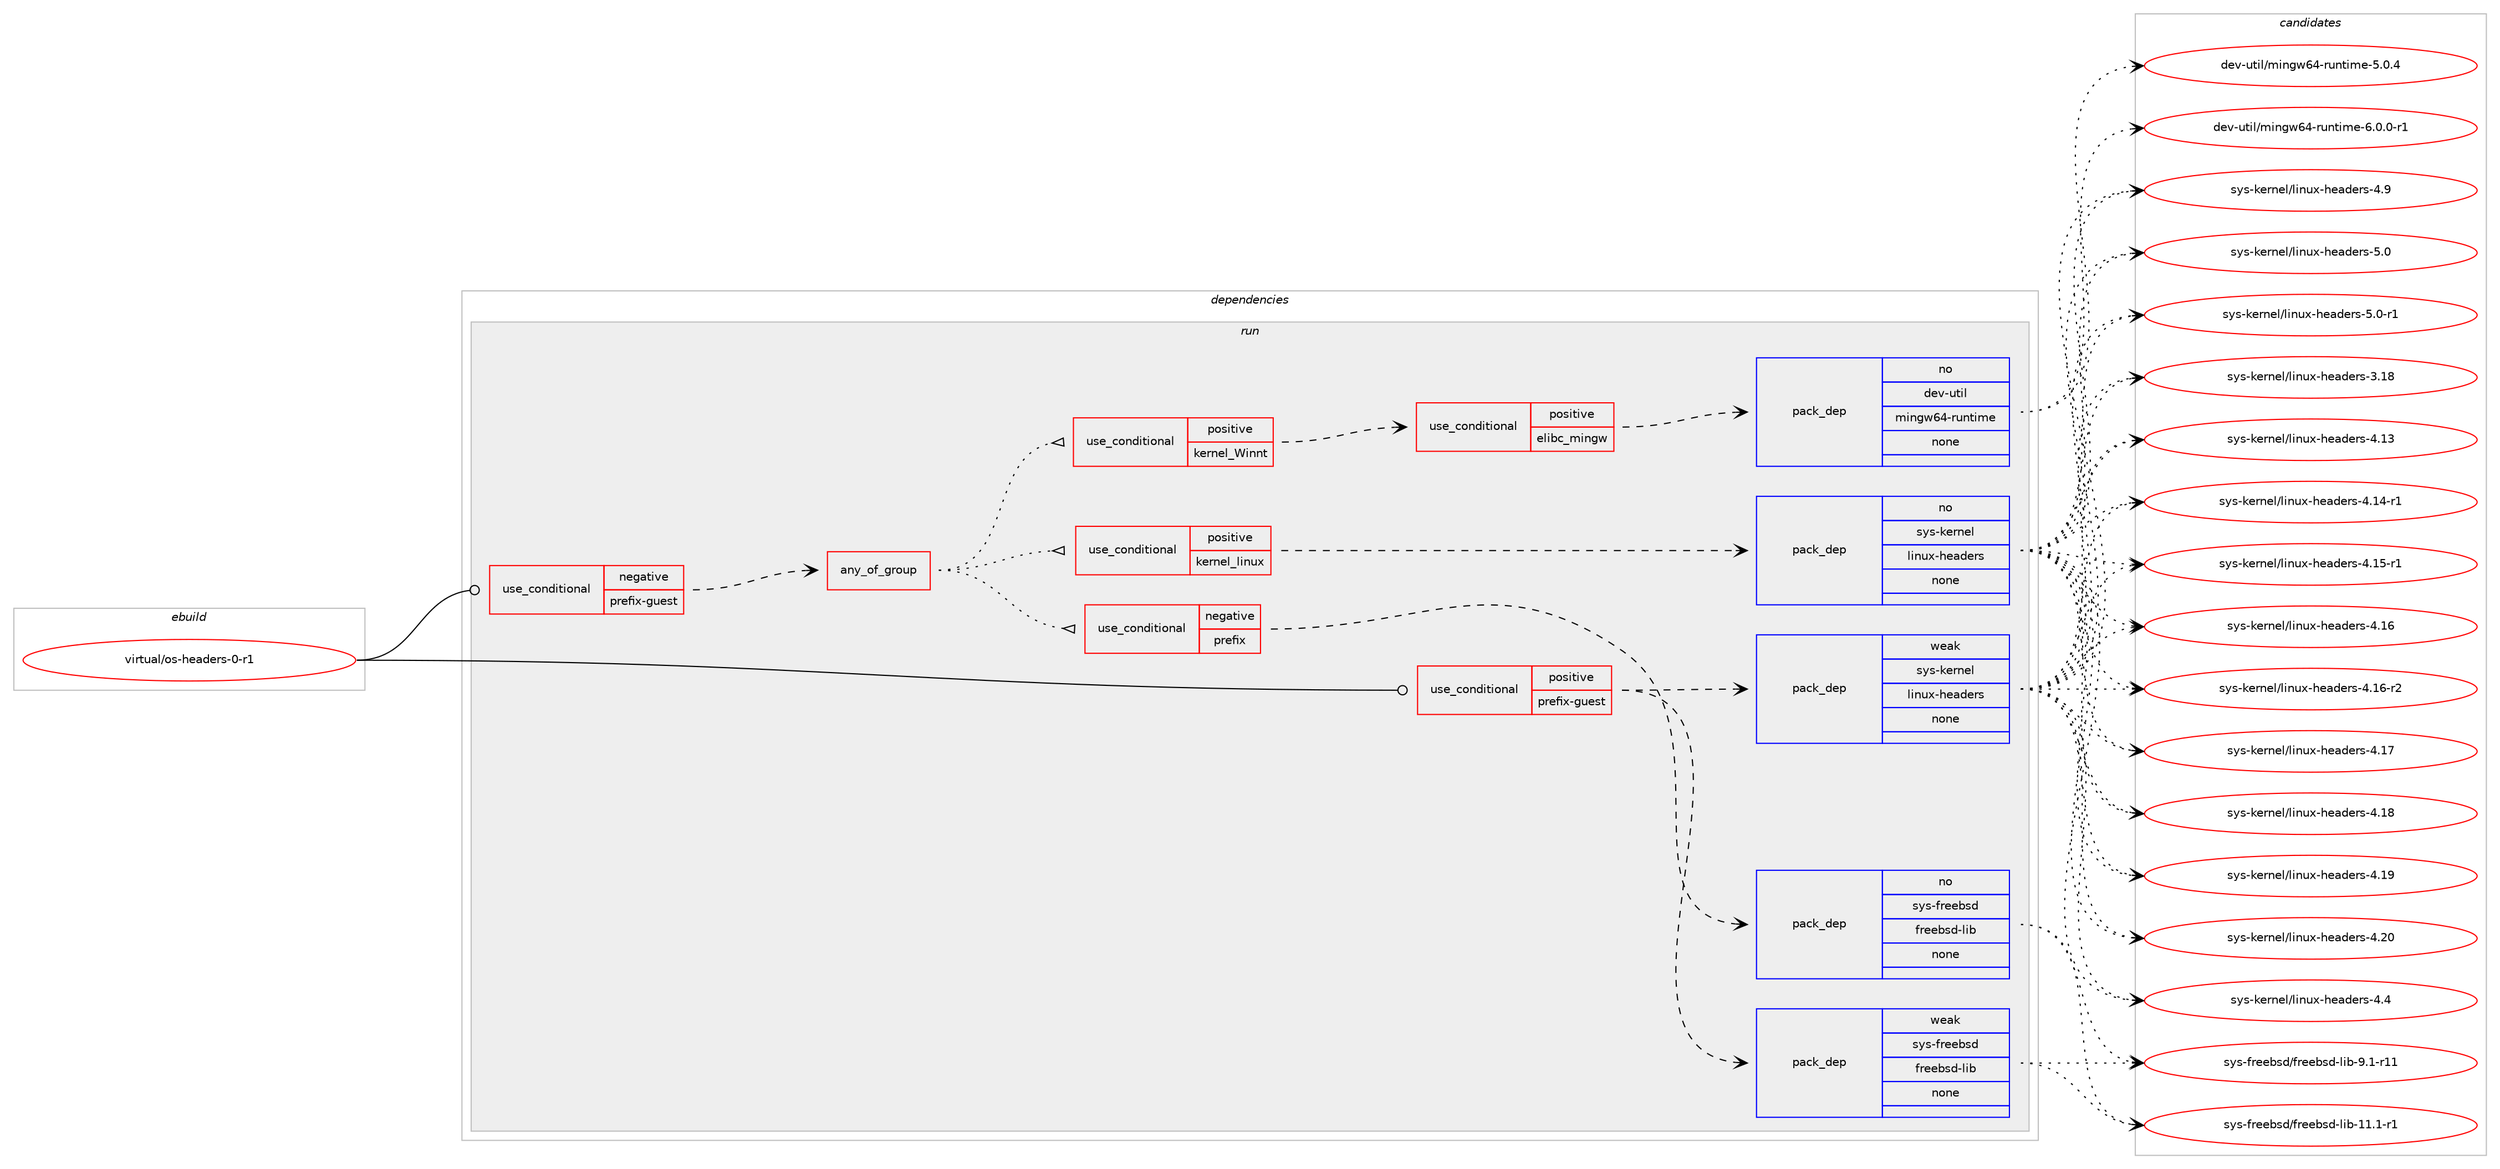 digraph prolog {

# *************
# Graph options
# *************

newrank=true;
concentrate=true;
compound=true;
graph [rankdir=LR,fontname=Helvetica,fontsize=10,ranksep=1.5];#, ranksep=2.5, nodesep=0.2];
edge  [arrowhead=vee];
node  [fontname=Helvetica,fontsize=10];

# **********
# The ebuild
# **********

subgraph cluster_leftcol {
color=gray;
rank=same;
label=<<i>ebuild</i>>;
id [label="virtual/os-headers-0-r1", color=red, width=4, href="../virtual/os-headers-0-r1.svg"];
}

# ****************
# The dependencies
# ****************

subgraph cluster_midcol {
color=gray;
label=<<i>dependencies</i>>;
subgraph cluster_compile {
fillcolor="#eeeeee";
style=filled;
label=<<i>compile</i>>;
}
subgraph cluster_compileandrun {
fillcolor="#eeeeee";
style=filled;
label=<<i>compile and run</i>>;
}
subgraph cluster_run {
fillcolor="#eeeeee";
style=filled;
label=<<i>run</i>>;
subgraph cond462629 {
dependency1741516 [label=<<TABLE BORDER="0" CELLBORDER="1" CELLSPACING="0" CELLPADDING="4"><TR><TD ROWSPAN="3" CELLPADDING="10">use_conditional</TD></TR><TR><TD>negative</TD></TR><TR><TD>prefix-guest</TD></TR></TABLE>>, shape=none, color=red];
subgraph any27888 {
dependency1741517 [label=<<TABLE BORDER="0" CELLBORDER="1" CELLSPACING="0" CELLPADDING="4"><TR><TD CELLPADDING="10">any_of_group</TD></TR></TABLE>>, shape=none, color=red];subgraph cond462630 {
dependency1741518 [label=<<TABLE BORDER="0" CELLBORDER="1" CELLSPACING="0" CELLPADDING="4"><TR><TD ROWSPAN="3" CELLPADDING="10">use_conditional</TD></TR><TR><TD>positive</TD></TR><TR><TD>kernel_linux</TD></TR></TABLE>>, shape=none, color=red];
subgraph pack1250007 {
dependency1741519 [label=<<TABLE BORDER="0" CELLBORDER="1" CELLSPACING="0" CELLPADDING="4" WIDTH="220"><TR><TD ROWSPAN="6" CELLPADDING="30">pack_dep</TD></TR><TR><TD WIDTH="110">no</TD></TR><TR><TD>sys-kernel</TD></TR><TR><TD>linux-headers</TD></TR><TR><TD>none</TD></TR><TR><TD></TD></TR></TABLE>>, shape=none, color=blue];
}
dependency1741518:e -> dependency1741519:w [weight=20,style="dashed",arrowhead="vee"];
}
dependency1741517:e -> dependency1741518:w [weight=20,style="dotted",arrowhead="oinv"];
subgraph cond462631 {
dependency1741520 [label=<<TABLE BORDER="0" CELLBORDER="1" CELLSPACING="0" CELLPADDING="4"><TR><TD ROWSPAN="3" CELLPADDING="10">use_conditional</TD></TR><TR><TD>positive</TD></TR><TR><TD>kernel_Winnt</TD></TR></TABLE>>, shape=none, color=red];
subgraph cond462632 {
dependency1741521 [label=<<TABLE BORDER="0" CELLBORDER="1" CELLSPACING="0" CELLPADDING="4"><TR><TD ROWSPAN="3" CELLPADDING="10">use_conditional</TD></TR><TR><TD>positive</TD></TR><TR><TD>elibc_mingw</TD></TR></TABLE>>, shape=none, color=red];
subgraph pack1250008 {
dependency1741522 [label=<<TABLE BORDER="0" CELLBORDER="1" CELLSPACING="0" CELLPADDING="4" WIDTH="220"><TR><TD ROWSPAN="6" CELLPADDING="30">pack_dep</TD></TR><TR><TD WIDTH="110">no</TD></TR><TR><TD>dev-util</TD></TR><TR><TD>mingw64-runtime</TD></TR><TR><TD>none</TD></TR><TR><TD></TD></TR></TABLE>>, shape=none, color=blue];
}
dependency1741521:e -> dependency1741522:w [weight=20,style="dashed",arrowhead="vee"];
}
dependency1741520:e -> dependency1741521:w [weight=20,style="dashed",arrowhead="vee"];
}
dependency1741517:e -> dependency1741520:w [weight=20,style="dotted",arrowhead="oinv"];
subgraph cond462633 {
dependency1741523 [label=<<TABLE BORDER="0" CELLBORDER="1" CELLSPACING="0" CELLPADDING="4"><TR><TD ROWSPAN="3" CELLPADDING="10">use_conditional</TD></TR><TR><TD>negative</TD></TR><TR><TD>prefix</TD></TR></TABLE>>, shape=none, color=red];
subgraph pack1250009 {
dependency1741524 [label=<<TABLE BORDER="0" CELLBORDER="1" CELLSPACING="0" CELLPADDING="4" WIDTH="220"><TR><TD ROWSPAN="6" CELLPADDING="30">pack_dep</TD></TR><TR><TD WIDTH="110">no</TD></TR><TR><TD>sys-freebsd</TD></TR><TR><TD>freebsd-lib</TD></TR><TR><TD>none</TD></TR><TR><TD></TD></TR></TABLE>>, shape=none, color=blue];
}
dependency1741523:e -> dependency1741524:w [weight=20,style="dashed",arrowhead="vee"];
}
dependency1741517:e -> dependency1741523:w [weight=20,style="dotted",arrowhead="oinv"];
}
dependency1741516:e -> dependency1741517:w [weight=20,style="dashed",arrowhead="vee"];
}
id:e -> dependency1741516:w [weight=20,style="solid",arrowhead="odot"];
subgraph cond462634 {
dependency1741525 [label=<<TABLE BORDER="0" CELLBORDER="1" CELLSPACING="0" CELLPADDING="4"><TR><TD ROWSPAN="3" CELLPADDING="10">use_conditional</TD></TR><TR><TD>positive</TD></TR><TR><TD>prefix-guest</TD></TR></TABLE>>, shape=none, color=red];
subgraph pack1250010 {
dependency1741526 [label=<<TABLE BORDER="0" CELLBORDER="1" CELLSPACING="0" CELLPADDING="4" WIDTH="220"><TR><TD ROWSPAN="6" CELLPADDING="30">pack_dep</TD></TR><TR><TD WIDTH="110">weak</TD></TR><TR><TD>sys-kernel</TD></TR><TR><TD>linux-headers</TD></TR><TR><TD>none</TD></TR><TR><TD></TD></TR></TABLE>>, shape=none, color=blue];
}
dependency1741525:e -> dependency1741526:w [weight=20,style="dashed",arrowhead="vee"];
subgraph pack1250011 {
dependency1741527 [label=<<TABLE BORDER="0" CELLBORDER="1" CELLSPACING="0" CELLPADDING="4" WIDTH="220"><TR><TD ROWSPAN="6" CELLPADDING="30">pack_dep</TD></TR><TR><TD WIDTH="110">weak</TD></TR><TR><TD>sys-freebsd</TD></TR><TR><TD>freebsd-lib</TD></TR><TR><TD>none</TD></TR><TR><TD></TD></TR></TABLE>>, shape=none, color=blue];
}
dependency1741525:e -> dependency1741527:w [weight=20,style="dashed",arrowhead="vee"];
}
id:e -> dependency1741525:w [weight=20,style="solid",arrowhead="odot"];
}
}

# **************
# The candidates
# **************

subgraph cluster_choices {
rank=same;
color=gray;
label=<<i>candidates</i>>;

subgraph choice1250007 {
color=black;
nodesep=1;
choice115121115451071011141101011084710810511011712045104101971001011141154551464956 [label="sys-kernel/linux-headers-3.18", color=red, width=4,href="../sys-kernel/linux-headers-3.18.svg"];
choice115121115451071011141101011084710810511011712045104101971001011141154552464951 [label="sys-kernel/linux-headers-4.13", color=red, width=4,href="../sys-kernel/linux-headers-4.13.svg"];
choice1151211154510710111411010110847108105110117120451041019710010111411545524649524511449 [label="sys-kernel/linux-headers-4.14-r1", color=red, width=4,href="../sys-kernel/linux-headers-4.14-r1.svg"];
choice1151211154510710111411010110847108105110117120451041019710010111411545524649534511449 [label="sys-kernel/linux-headers-4.15-r1", color=red, width=4,href="../sys-kernel/linux-headers-4.15-r1.svg"];
choice115121115451071011141101011084710810511011712045104101971001011141154552464954 [label="sys-kernel/linux-headers-4.16", color=red, width=4,href="../sys-kernel/linux-headers-4.16.svg"];
choice1151211154510710111411010110847108105110117120451041019710010111411545524649544511450 [label="sys-kernel/linux-headers-4.16-r2", color=red, width=4,href="../sys-kernel/linux-headers-4.16-r2.svg"];
choice115121115451071011141101011084710810511011712045104101971001011141154552464955 [label="sys-kernel/linux-headers-4.17", color=red, width=4,href="../sys-kernel/linux-headers-4.17.svg"];
choice115121115451071011141101011084710810511011712045104101971001011141154552464956 [label="sys-kernel/linux-headers-4.18", color=red, width=4,href="../sys-kernel/linux-headers-4.18.svg"];
choice115121115451071011141101011084710810511011712045104101971001011141154552464957 [label="sys-kernel/linux-headers-4.19", color=red, width=4,href="../sys-kernel/linux-headers-4.19.svg"];
choice115121115451071011141101011084710810511011712045104101971001011141154552465048 [label="sys-kernel/linux-headers-4.20", color=red, width=4,href="../sys-kernel/linux-headers-4.20.svg"];
choice1151211154510710111411010110847108105110117120451041019710010111411545524652 [label="sys-kernel/linux-headers-4.4", color=red, width=4,href="../sys-kernel/linux-headers-4.4.svg"];
choice1151211154510710111411010110847108105110117120451041019710010111411545524657 [label="sys-kernel/linux-headers-4.9", color=red, width=4,href="../sys-kernel/linux-headers-4.9.svg"];
choice1151211154510710111411010110847108105110117120451041019710010111411545534648 [label="sys-kernel/linux-headers-5.0", color=red, width=4,href="../sys-kernel/linux-headers-5.0.svg"];
choice11512111545107101114110101108471081051101171204510410197100101114115455346484511449 [label="sys-kernel/linux-headers-5.0-r1", color=red, width=4,href="../sys-kernel/linux-headers-5.0-r1.svg"];
dependency1741519:e -> choice115121115451071011141101011084710810511011712045104101971001011141154551464956:w [style=dotted,weight="100"];
dependency1741519:e -> choice115121115451071011141101011084710810511011712045104101971001011141154552464951:w [style=dotted,weight="100"];
dependency1741519:e -> choice1151211154510710111411010110847108105110117120451041019710010111411545524649524511449:w [style=dotted,weight="100"];
dependency1741519:e -> choice1151211154510710111411010110847108105110117120451041019710010111411545524649534511449:w [style=dotted,weight="100"];
dependency1741519:e -> choice115121115451071011141101011084710810511011712045104101971001011141154552464954:w [style=dotted,weight="100"];
dependency1741519:e -> choice1151211154510710111411010110847108105110117120451041019710010111411545524649544511450:w [style=dotted,weight="100"];
dependency1741519:e -> choice115121115451071011141101011084710810511011712045104101971001011141154552464955:w [style=dotted,weight="100"];
dependency1741519:e -> choice115121115451071011141101011084710810511011712045104101971001011141154552464956:w [style=dotted,weight="100"];
dependency1741519:e -> choice115121115451071011141101011084710810511011712045104101971001011141154552464957:w [style=dotted,weight="100"];
dependency1741519:e -> choice115121115451071011141101011084710810511011712045104101971001011141154552465048:w [style=dotted,weight="100"];
dependency1741519:e -> choice1151211154510710111411010110847108105110117120451041019710010111411545524652:w [style=dotted,weight="100"];
dependency1741519:e -> choice1151211154510710111411010110847108105110117120451041019710010111411545524657:w [style=dotted,weight="100"];
dependency1741519:e -> choice1151211154510710111411010110847108105110117120451041019710010111411545534648:w [style=dotted,weight="100"];
dependency1741519:e -> choice11512111545107101114110101108471081051101171204510410197100101114115455346484511449:w [style=dotted,weight="100"];
}
subgraph choice1250008 {
color=black;
nodesep=1;
choice1001011184511711610510847109105110103119545245114117110116105109101455346484652 [label="dev-util/mingw64-runtime-5.0.4", color=red, width=4,href="../dev-util/mingw64-runtime-5.0.4.svg"];
choice10010111845117116105108471091051101031195452451141171101161051091014554464846484511449 [label="dev-util/mingw64-runtime-6.0.0-r1", color=red, width=4,href="../dev-util/mingw64-runtime-6.0.0-r1.svg"];
dependency1741522:e -> choice1001011184511711610510847109105110103119545245114117110116105109101455346484652:w [style=dotted,weight="100"];
dependency1741522:e -> choice10010111845117116105108471091051101031195452451141171101161051091014554464846484511449:w [style=dotted,weight="100"];
}
subgraph choice1250009 {
color=black;
nodesep=1;
choice11512111545102114101101981151004710211410110198115100451081059845494946494511449 [label="sys-freebsd/freebsd-lib-11.1-r1", color=red, width=4,href="../sys-freebsd/freebsd-lib-11.1-r1.svg"];
choice11512111545102114101101981151004710211410110198115100451081059845574649451144949 [label="sys-freebsd/freebsd-lib-9.1-r11", color=red, width=4,href="../sys-freebsd/freebsd-lib-9.1-r11.svg"];
dependency1741524:e -> choice11512111545102114101101981151004710211410110198115100451081059845494946494511449:w [style=dotted,weight="100"];
dependency1741524:e -> choice11512111545102114101101981151004710211410110198115100451081059845574649451144949:w [style=dotted,weight="100"];
}
subgraph choice1250010 {
color=black;
nodesep=1;
choice115121115451071011141101011084710810511011712045104101971001011141154551464956 [label="sys-kernel/linux-headers-3.18", color=red, width=4,href="../sys-kernel/linux-headers-3.18.svg"];
choice115121115451071011141101011084710810511011712045104101971001011141154552464951 [label="sys-kernel/linux-headers-4.13", color=red, width=4,href="../sys-kernel/linux-headers-4.13.svg"];
choice1151211154510710111411010110847108105110117120451041019710010111411545524649524511449 [label="sys-kernel/linux-headers-4.14-r1", color=red, width=4,href="../sys-kernel/linux-headers-4.14-r1.svg"];
choice1151211154510710111411010110847108105110117120451041019710010111411545524649534511449 [label="sys-kernel/linux-headers-4.15-r1", color=red, width=4,href="../sys-kernel/linux-headers-4.15-r1.svg"];
choice115121115451071011141101011084710810511011712045104101971001011141154552464954 [label="sys-kernel/linux-headers-4.16", color=red, width=4,href="../sys-kernel/linux-headers-4.16.svg"];
choice1151211154510710111411010110847108105110117120451041019710010111411545524649544511450 [label="sys-kernel/linux-headers-4.16-r2", color=red, width=4,href="../sys-kernel/linux-headers-4.16-r2.svg"];
choice115121115451071011141101011084710810511011712045104101971001011141154552464955 [label="sys-kernel/linux-headers-4.17", color=red, width=4,href="../sys-kernel/linux-headers-4.17.svg"];
choice115121115451071011141101011084710810511011712045104101971001011141154552464956 [label="sys-kernel/linux-headers-4.18", color=red, width=4,href="../sys-kernel/linux-headers-4.18.svg"];
choice115121115451071011141101011084710810511011712045104101971001011141154552464957 [label="sys-kernel/linux-headers-4.19", color=red, width=4,href="../sys-kernel/linux-headers-4.19.svg"];
choice115121115451071011141101011084710810511011712045104101971001011141154552465048 [label="sys-kernel/linux-headers-4.20", color=red, width=4,href="../sys-kernel/linux-headers-4.20.svg"];
choice1151211154510710111411010110847108105110117120451041019710010111411545524652 [label="sys-kernel/linux-headers-4.4", color=red, width=4,href="../sys-kernel/linux-headers-4.4.svg"];
choice1151211154510710111411010110847108105110117120451041019710010111411545524657 [label="sys-kernel/linux-headers-4.9", color=red, width=4,href="../sys-kernel/linux-headers-4.9.svg"];
choice1151211154510710111411010110847108105110117120451041019710010111411545534648 [label="sys-kernel/linux-headers-5.0", color=red, width=4,href="../sys-kernel/linux-headers-5.0.svg"];
choice11512111545107101114110101108471081051101171204510410197100101114115455346484511449 [label="sys-kernel/linux-headers-5.0-r1", color=red, width=4,href="../sys-kernel/linux-headers-5.0-r1.svg"];
dependency1741526:e -> choice115121115451071011141101011084710810511011712045104101971001011141154551464956:w [style=dotted,weight="100"];
dependency1741526:e -> choice115121115451071011141101011084710810511011712045104101971001011141154552464951:w [style=dotted,weight="100"];
dependency1741526:e -> choice1151211154510710111411010110847108105110117120451041019710010111411545524649524511449:w [style=dotted,weight="100"];
dependency1741526:e -> choice1151211154510710111411010110847108105110117120451041019710010111411545524649534511449:w [style=dotted,weight="100"];
dependency1741526:e -> choice115121115451071011141101011084710810511011712045104101971001011141154552464954:w [style=dotted,weight="100"];
dependency1741526:e -> choice1151211154510710111411010110847108105110117120451041019710010111411545524649544511450:w [style=dotted,weight="100"];
dependency1741526:e -> choice115121115451071011141101011084710810511011712045104101971001011141154552464955:w [style=dotted,weight="100"];
dependency1741526:e -> choice115121115451071011141101011084710810511011712045104101971001011141154552464956:w [style=dotted,weight="100"];
dependency1741526:e -> choice115121115451071011141101011084710810511011712045104101971001011141154552464957:w [style=dotted,weight="100"];
dependency1741526:e -> choice115121115451071011141101011084710810511011712045104101971001011141154552465048:w [style=dotted,weight="100"];
dependency1741526:e -> choice1151211154510710111411010110847108105110117120451041019710010111411545524652:w [style=dotted,weight="100"];
dependency1741526:e -> choice1151211154510710111411010110847108105110117120451041019710010111411545524657:w [style=dotted,weight="100"];
dependency1741526:e -> choice1151211154510710111411010110847108105110117120451041019710010111411545534648:w [style=dotted,weight="100"];
dependency1741526:e -> choice11512111545107101114110101108471081051101171204510410197100101114115455346484511449:w [style=dotted,weight="100"];
}
subgraph choice1250011 {
color=black;
nodesep=1;
choice11512111545102114101101981151004710211410110198115100451081059845494946494511449 [label="sys-freebsd/freebsd-lib-11.1-r1", color=red, width=4,href="../sys-freebsd/freebsd-lib-11.1-r1.svg"];
choice11512111545102114101101981151004710211410110198115100451081059845574649451144949 [label="sys-freebsd/freebsd-lib-9.1-r11", color=red, width=4,href="../sys-freebsd/freebsd-lib-9.1-r11.svg"];
dependency1741527:e -> choice11512111545102114101101981151004710211410110198115100451081059845494946494511449:w [style=dotted,weight="100"];
dependency1741527:e -> choice11512111545102114101101981151004710211410110198115100451081059845574649451144949:w [style=dotted,weight="100"];
}
}

}
